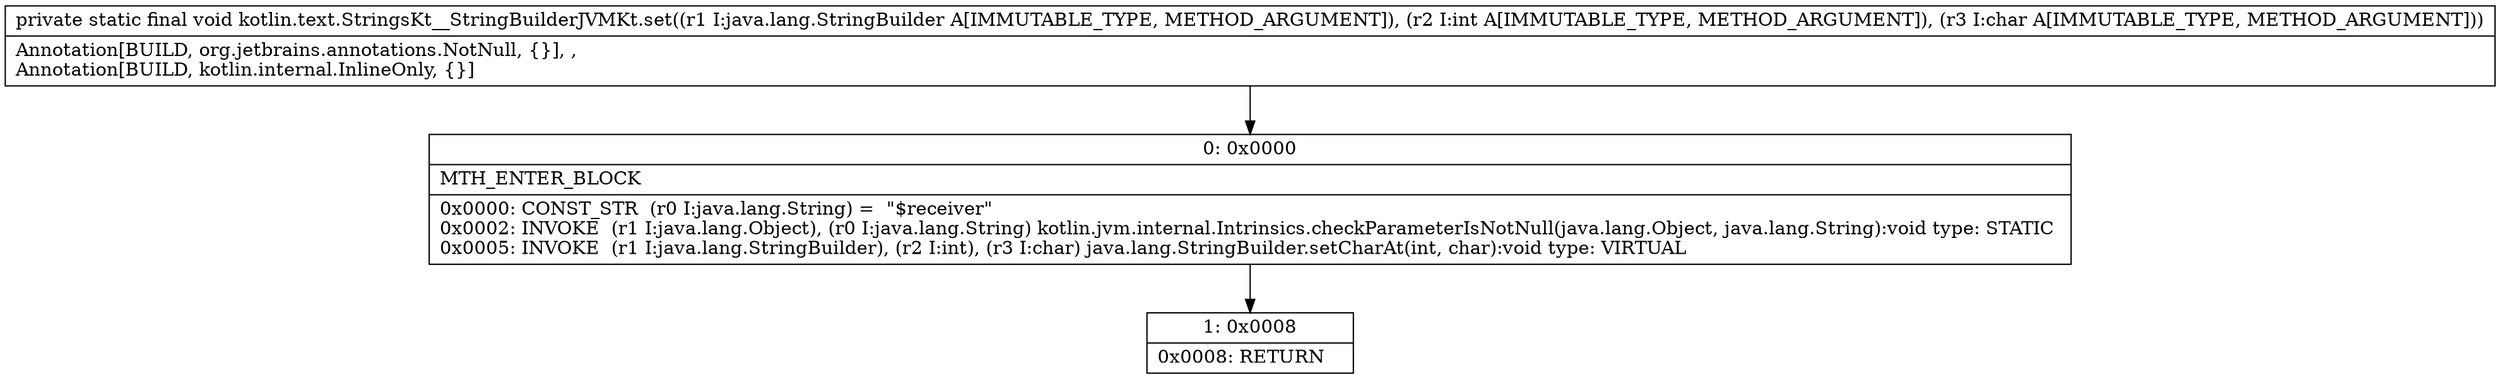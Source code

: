 digraph "CFG forkotlin.text.StringsKt__StringBuilderJVMKt.set(Ljava\/lang\/StringBuilder;IC)V" {
Node_0 [shape=record,label="{0\:\ 0x0000|MTH_ENTER_BLOCK\l|0x0000: CONST_STR  (r0 I:java.lang.String) =  \"$receiver\" \l0x0002: INVOKE  (r1 I:java.lang.Object), (r0 I:java.lang.String) kotlin.jvm.internal.Intrinsics.checkParameterIsNotNull(java.lang.Object, java.lang.String):void type: STATIC \l0x0005: INVOKE  (r1 I:java.lang.StringBuilder), (r2 I:int), (r3 I:char) java.lang.StringBuilder.setCharAt(int, char):void type: VIRTUAL \l}"];
Node_1 [shape=record,label="{1\:\ 0x0008|0x0008: RETURN   \l}"];
MethodNode[shape=record,label="{private static final void kotlin.text.StringsKt__StringBuilderJVMKt.set((r1 I:java.lang.StringBuilder A[IMMUTABLE_TYPE, METHOD_ARGUMENT]), (r2 I:int A[IMMUTABLE_TYPE, METHOD_ARGUMENT]), (r3 I:char A[IMMUTABLE_TYPE, METHOD_ARGUMENT]))  | Annotation[BUILD, org.jetbrains.annotations.NotNull, \{\}], , \lAnnotation[BUILD, kotlin.internal.InlineOnly, \{\}]\l}"];
MethodNode -> Node_0;
Node_0 -> Node_1;
}

